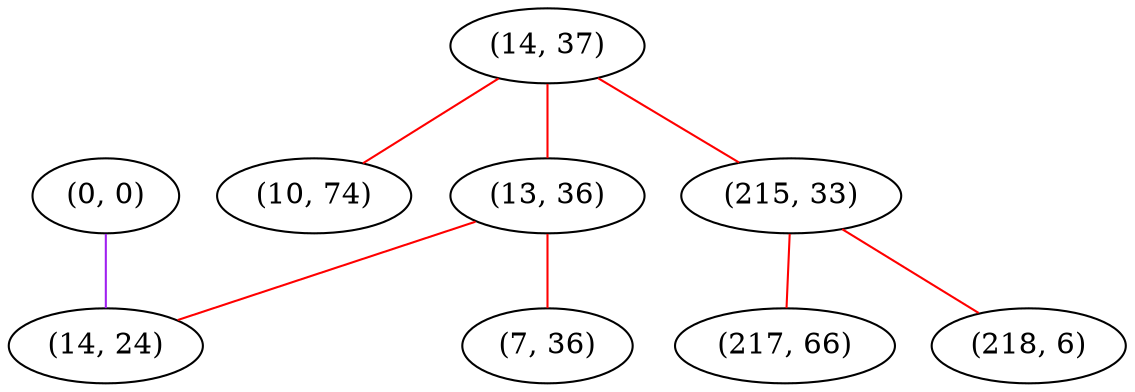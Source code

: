 graph "" {
"(0, 0)";
"(14, 37)";
"(10, 74)";
"(13, 36)";
"(14, 24)";
"(7, 36)";
"(215, 33)";
"(217, 66)";
"(218, 6)";
"(0, 0)" -- "(14, 24)"  [color=purple, key=0, weight=4];
"(14, 37)" -- "(13, 36)"  [color=red, key=0, weight=1];
"(14, 37)" -- "(215, 33)"  [color=red, key=0, weight=1];
"(14, 37)" -- "(10, 74)"  [color=red, key=0, weight=1];
"(13, 36)" -- "(7, 36)"  [color=red, key=0, weight=1];
"(13, 36)" -- "(14, 24)"  [color=red, key=0, weight=1];
"(215, 33)" -- "(217, 66)"  [color=red, key=0, weight=1];
"(215, 33)" -- "(218, 6)"  [color=red, key=0, weight=1];
}
